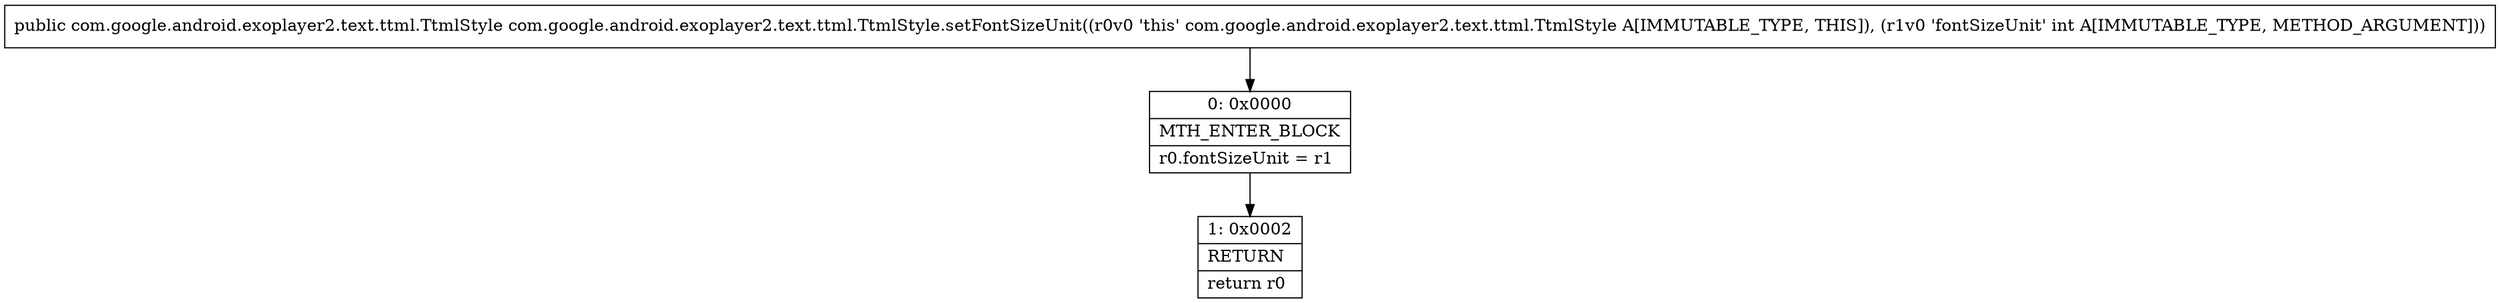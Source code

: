 digraph "CFG forcom.google.android.exoplayer2.text.ttml.TtmlStyle.setFontSizeUnit(I)Lcom\/google\/android\/exoplayer2\/text\/ttml\/TtmlStyle;" {
Node_0 [shape=record,label="{0\:\ 0x0000|MTH_ENTER_BLOCK\l|r0.fontSizeUnit = r1\l}"];
Node_1 [shape=record,label="{1\:\ 0x0002|RETURN\l|return r0\l}"];
MethodNode[shape=record,label="{public com.google.android.exoplayer2.text.ttml.TtmlStyle com.google.android.exoplayer2.text.ttml.TtmlStyle.setFontSizeUnit((r0v0 'this' com.google.android.exoplayer2.text.ttml.TtmlStyle A[IMMUTABLE_TYPE, THIS]), (r1v0 'fontSizeUnit' int A[IMMUTABLE_TYPE, METHOD_ARGUMENT])) }"];
MethodNode -> Node_0;
Node_0 -> Node_1;
}


